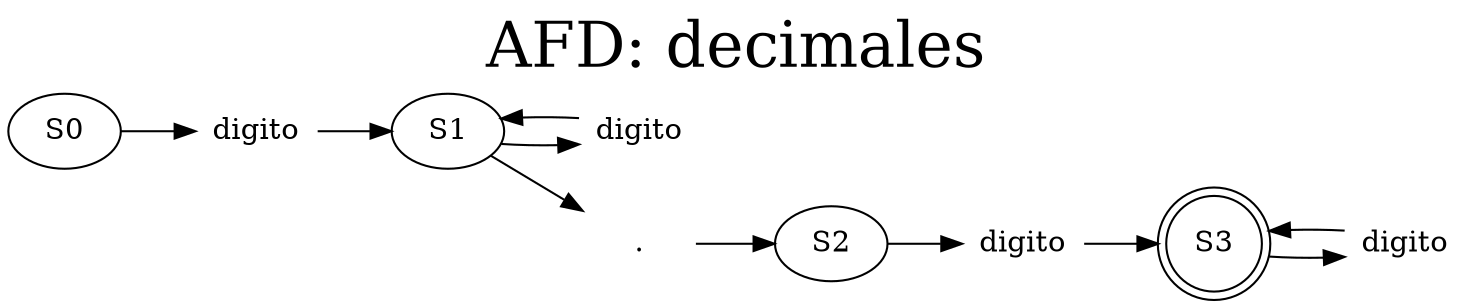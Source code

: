 digraph G { 
graph [ dpi = 700 ] 
label = <AFD: decimales> 
labelloc = t 
fontsize=30 
rankdir=LR;
node5c4c8f8a172e4a31952c6fa9f9e2fe8f[shape="none" label="digito"]
S0 -> node5c4c8f8a172e4a31952c6fa9f9e2fe8f -> S1 ;
nodece2d22263f614756ad3e7a422ebdbf74[shape="none" label="digito"]
S1 -> nodece2d22263f614756ad3e7a422ebdbf74 -> S1 ;
node93017403881a47dba52b61c3c5206d39[shape="none" label="."]
  S1 -> node93017403881a47dba52b61c3c5206d39 -> S2 ;
nodeb2e2ebaa72de4d359820ff41e7fc0ee2[shape="none" label="digito"]
S2 -> nodeb2e2ebaa72de4d359820ff41e7fc0ee2 -> S3 ;
node28ea37f6788247c6b7c25e76c8ea05d5[shape="none" label="digito"]
S3 -> node28ea37f6788247c6b7c25e76c8ea05d5 -> S3 ;
S3[shape="doublecircle"]}
